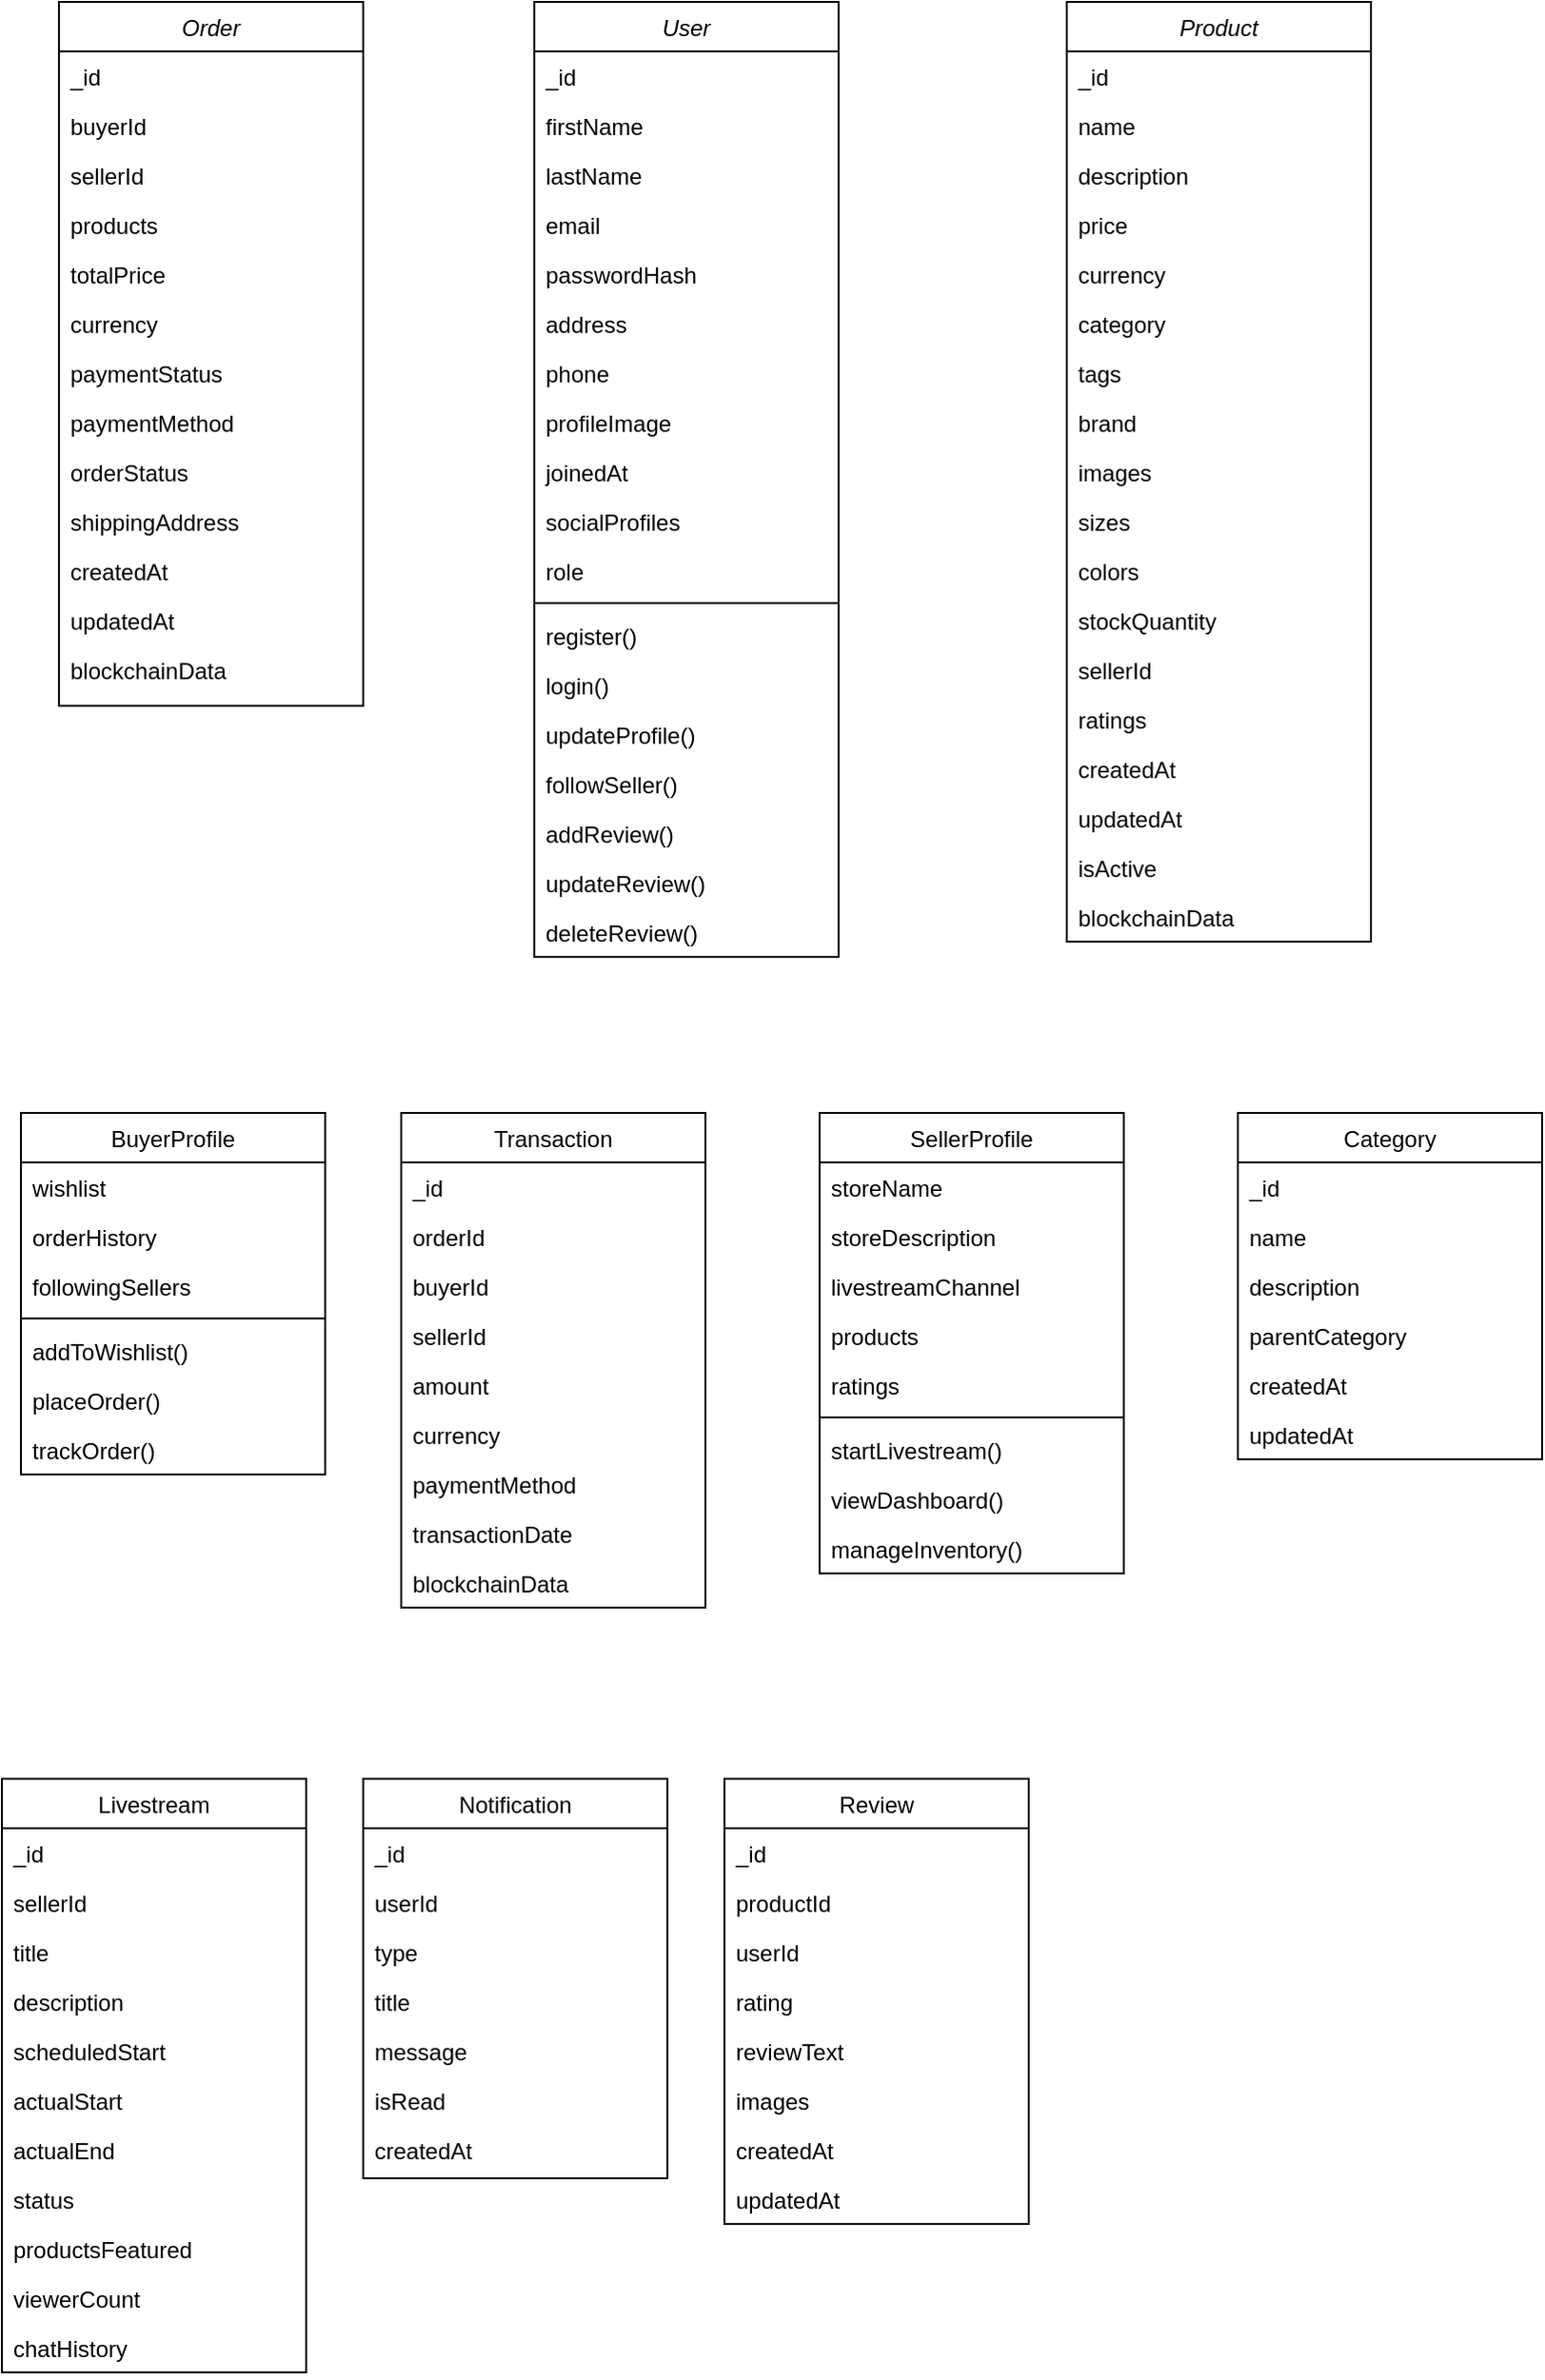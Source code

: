 <mxfile version="24.7.6">
  <diagram id="C5RBs43oDa-KdzZeNtuy" name="Page-1">
    <mxGraphModel dx="1050" dy="1735" grid="1" gridSize="10" guides="1" tooltips="1" connect="1" arrows="1" fold="1" page="1" pageScale="1" pageWidth="827" pageHeight="1169" math="0" shadow="0">
      <root>
        <mxCell id="WIyWlLk6GJQsqaUBKTNV-0" />
        <mxCell id="WIyWlLk6GJQsqaUBKTNV-1" parent="WIyWlLk6GJQsqaUBKTNV-0" />
        <mxCell id="zkfFHV4jXpPFQw0GAbJ--0" value="User" style="swimlane;fontStyle=2;align=center;verticalAlign=top;childLayout=stackLayout;horizontal=1;startSize=26;horizontalStack=0;resizeParent=1;resizeLast=0;collapsible=1;marginBottom=0;rounded=0;shadow=0;strokeWidth=1;" parent="WIyWlLk6GJQsqaUBKTNV-1" vertex="1">
          <mxGeometry x="280" y="-584" width="160" height="502" as="geometry">
            <mxRectangle x="230" y="140" width="160" height="26" as="alternateBounds" />
          </mxGeometry>
        </mxCell>
        <mxCell id="zkfFHV4jXpPFQw0GAbJ--1" value="_id" style="text;align=left;verticalAlign=top;spacingLeft=4;spacingRight=4;overflow=hidden;rotatable=0;points=[[0,0.5],[1,0.5]];portConstraint=eastwest;" parent="zkfFHV4jXpPFQw0GAbJ--0" vertex="1">
          <mxGeometry y="26" width="160" height="26" as="geometry" />
        </mxCell>
        <mxCell id="zkfFHV4jXpPFQw0GAbJ--2" value="firstName" style="text;align=left;verticalAlign=top;spacingLeft=4;spacingRight=4;overflow=hidden;rotatable=0;points=[[0,0.5],[1,0.5]];portConstraint=eastwest;rounded=0;shadow=0;html=0;" parent="zkfFHV4jXpPFQw0GAbJ--0" vertex="1">
          <mxGeometry y="52" width="160" height="26" as="geometry" />
        </mxCell>
        <mxCell id="zkfFHV4jXpPFQw0GAbJ--3" value="lastName" style="text;align=left;verticalAlign=top;spacingLeft=4;spacingRight=4;overflow=hidden;rotatable=0;points=[[0,0.5],[1,0.5]];portConstraint=eastwest;rounded=0;shadow=0;html=0;" parent="zkfFHV4jXpPFQw0GAbJ--0" vertex="1">
          <mxGeometry y="78" width="160" height="26" as="geometry" />
        </mxCell>
        <mxCell id="4cGlYBQZ7nqThQ9aaxr6-72" value="email" style="text;align=left;verticalAlign=top;spacingLeft=4;spacingRight=4;overflow=hidden;rotatable=0;points=[[0,0.5],[1,0.5]];portConstraint=eastwest;rounded=0;shadow=0;html=0;" vertex="1" parent="zkfFHV4jXpPFQw0GAbJ--0">
          <mxGeometry y="104" width="160" height="26" as="geometry" />
        </mxCell>
        <mxCell id="4cGlYBQZ7nqThQ9aaxr6-74" value="passwordHash" style="text;align=left;verticalAlign=top;spacingLeft=4;spacingRight=4;overflow=hidden;rotatable=0;points=[[0,0.5],[1,0.5]];portConstraint=eastwest;rounded=0;shadow=0;html=0;" vertex="1" parent="zkfFHV4jXpPFQw0GAbJ--0">
          <mxGeometry y="130" width="160" height="26" as="geometry" />
        </mxCell>
        <mxCell id="4cGlYBQZ7nqThQ9aaxr6-75" value="address" style="text;align=left;verticalAlign=top;spacingLeft=4;spacingRight=4;overflow=hidden;rotatable=0;points=[[0,0.5],[1,0.5]];portConstraint=eastwest;rounded=0;shadow=0;html=0;" vertex="1" parent="zkfFHV4jXpPFQw0GAbJ--0">
          <mxGeometry y="156" width="160" height="26" as="geometry" />
        </mxCell>
        <mxCell id="4cGlYBQZ7nqThQ9aaxr6-73" value="phone" style="text;align=left;verticalAlign=top;spacingLeft=4;spacingRight=4;overflow=hidden;rotatable=0;points=[[0,0.5],[1,0.5]];portConstraint=eastwest;rounded=0;shadow=0;html=0;" vertex="1" parent="zkfFHV4jXpPFQw0GAbJ--0">
          <mxGeometry y="182" width="160" height="26" as="geometry" />
        </mxCell>
        <mxCell id="zkfFHV4jXpPFQw0GAbJ--5" value="profileImage" style="text;align=left;verticalAlign=top;spacingLeft=4;spacingRight=4;overflow=hidden;rotatable=0;points=[[0,0.5],[1,0.5]];portConstraint=eastwest;" parent="zkfFHV4jXpPFQw0GAbJ--0" vertex="1">
          <mxGeometry y="208" width="160" height="26" as="geometry" />
        </mxCell>
        <mxCell id="4cGlYBQZ7nqThQ9aaxr6-79" value="joinedAt" style="text;align=left;verticalAlign=top;spacingLeft=4;spacingRight=4;overflow=hidden;rotatable=0;points=[[0,0.5],[1,0.5]];portConstraint=eastwest;rounded=0;shadow=0;html=0;" vertex="1" parent="zkfFHV4jXpPFQw0GAbJ--0">
          <mxGeometry y="234" width="160" height="26" as="geometry" />
        </mxCell>
        <mxCell id="4cGlYBQZ7nqThQ9aaxr6-77" value="socialProfiles" style="text;align=left;verticalAlign=top;spacingLeft=4;spacingRight=4;overflow=hidden;rotatable=0;points=[[0,0.5],[1,0.5]];portConstraint=eastwest;rounded=0;shadow=0;html=0;" vertex="1" parent="zkfFHV4jXpPFQw0GAbJ--0">
          <mxGeometry y="260" width="160" height="26" as="geometry" />
        </mxCell>
        <mxCell id="4cGlYBQZ7nqThQ9aaxr6-76" value="role" style="text;align=left;verticalAlign=top;spacingLeft=4;spacingRight=4;overflow=hidden;rotatable=0;points=[[0,0.5],[1,0.5]];portConstraint=eastwest;rounded=0;shadow=0;html=0;" vertex="1" parent="zkfFHV4jXpPFQw0GAbJ--0">
          <mxGeometry y="286" width="160" height="26" as="geometry" />
        </mxCell>
        <mxCell id="zkfFHV4jXpPFQw0GAbJ--4" value="" style="line;html=1;strokeWidth=1;align=left;verticalAlign=middle;spacingTop=-1;spacingLeft=3;spacingRight=3;rotatable=0;labelPosition=right;points=[];portConstraint=eastwest;" parent="zkfFHV4jXpPFQw0GAbJ--0" vertex="1">
          <mxGeometry y="312" width="160" height="8" as="geometry" />
        </mxCell>
        <mxCell id="4cGlYBQZ7nqThQ9aaxr6-78" value="register()&#xa;" style="text;align=left;verticalAlign=top;spacingLeft=4;spacingRight=4;overflow=hidden;rotatable=0;points=[[0,0.5],[1,0.5]];portConstraint=eastwest;rounded=0;shadow=0;html=0;" vertex="1" parent="zkfFHV4jXpPFQw0GAbJ--0">
          <mxGeometry y="320" width="160" height="26" as="geometry" />
        </mxCell>
        <mxCell id="4cGlYBQZ7nqThQ9aaxr6-80" value="login()&#xa;" style="text;align=left;verticalAlign=top;spacingLeft=4;spacingRight=4;overflow=hidden;rotatable=0;points=[[0,0.5],[1,0.5]];portConstraint=eastwest;rounded=0;shadow=0;html=0;" vertex="1" parent="zkfFHV4jXpPFQw0GAbJ--0">
          <mxGeometry y="346" width="160" height="26" as="geometry" />
        </mxCell>
        <mxCell id="4cGlYBQZ7nqThQ9aaxr6-81" value="updateProfile()&#xa;" style="text;align=left;verticalAlign=top;spacingLeft=4;spacingRight=4;overflow=hidden;rotatable=0;points=[[0,0.5],[1,0.5]];portConstraint=eastwest;rounded=0;shadow=0;html=0;" vertex="1" parent="zkfFHV4jXpPFQw0GAbJ--0">
          <mxGeometry y="372" width="160" height="26" as="geometry" />
        </mxCell>
        <mxCell id="4cGlYBQZ7nqThQ9aaxr6-82" value="followSeller()&#xa;" style="text;align=left;verticalAlign=top;spacingLeft=4;spacingRight=4;overflow=hidden;rotatable=0;points=[[0,0.5],[1,0.5]];portConstraint=eastwest;rounded=0;shadow=0;html=0;" vertex="1" parent="zkfFHV4jXpPFQw0GAbJ--0">
          <mxGeometry y="398" width="160" height="26" as="geometry" />
        </mxCell>
        <mxCell id="4cGlYBQZ7nqThQ9aaxr6-152" value="addReview()&#xa;" style="text;align=left;verticalAlign=top;spacingLeft=4;spacingRight=4;overflow=hidden;rotatable=0;points=[[0,0.5],[1,0.5]];portConstraint=eastwest;rounded=0;shadow=0;html=0;" vertex="1" parent="zkfFHV4jXpPFQw0GAbJ--0">
          <mxGeometry y="424" width="160" height="26" as="geometry" />
        </mxCell>
        <mxCell id="4cGlYBQZ7nqThQ9aaxr6-153" value="updateReview()&#xa;" style="text;align=left;verticalAlign=top;spacingLeft=4;spacingRight=4;overflow=hidden;rotatable=0;points=[[0,0.5],[1,0.5]];portConstraint=eastwest;rounded=0;shadow=0;html=0;" vertex="1" parent="zkfFHV4jXpPFQw0GAbJ--0">
          <mxGeometry y="450" width="160" height="26" as="geometry" />
        </mxCell>
        <mxCell id="4cGlYBQZ7nqThQ9aaxr6-154" value="deleteReview()&#xa;" style="text;align=left;verticalAlign=top;spacingLeft=4;spacingRight=4;overflow=hidden;rotatable=0;points=[[0,0.5],[1,0.5]];portConstraint=eastwest;rounded=0;shadow=0;html=0;" vertex="1" parent="zkfFHV4jXpPFQw0GAbJ--0">
          <mxGeometry y="476" width="160" height="26" as="geometry" />
        </mxCell>
        <mxCell id="zkfFHV4jXpPFQw0GAbJ--6" value="BuyerProfile" style="swimlane;fontStyle=0;align=center;verticalAlign=top;childLayout=stackLayout;horizontal=1;startSize=26;horizontalStack=0;resizeParent=1;resizeLast=0;collapsible=1;marginBottom=0;rounded=0;shadow=0;strokeWidth=1;" parent="WIyWlLk6GJQsqaUBKTNV-1" vertex="1">
          <mxGeometry x="10" width="160" height="190" as="geometry">
            <mxRectangle x="130" y="380" width="160" height="26" as="alternateBounds" />
          </mxGeometry>
        </mxCell>
        <mxCell id="zkfFHV4jXpPFQw0GAbJ--7" value="wishlist" style="text;align=left;verticalAlign=top;spacingLeft=4;spacingRight=4;overflow=hidden;rotatable=0;points=[[0,0.5],[1,0.5]];portConstraint=eastwest;" parent="zkfFHV4jXpPFQw0GAbJ--6" vertex="1">
          <mxGeometry y="26" width="160" height="26" as="geometry" />
        </mxCell>
        <mxCell id="4cGlYBQZ7nqThQ9aaxr6-84" value="orderHistory" style="text;align=left;verticalAlign=top;spacingLeft=4;spacingRight=4;overflow=hidden;rotatable=0;points=[[0,0.5],[1,0.5]];portConstraint=eastwest;rounded=0;shadow=0;html=0;" vertex="1" parent="zkfFHV4jXpPFQw0GAbJ--6">
          <mxGeometry y="52" width="160" height="26" as="geometry" />
        </mxCell>
        <mxCell id="zkfFHV4jXpPFQw0GAbJ--8" value="followingSellers" style="text;align=left;verticalAlign=top;spacingLeft=4;spacingRight=4;overflow=hidden;rotatable=0;points=[[0,0.5],[1,0.5]];portConstraint=eastwest;rounded=0;shadow=0;html=0;" parent="zkfFHV4jXpPFQw0GAbJ--6" vertex="1">
          <mxGeometry y="78" width="160" height="26" as="geometry" />
        </mxCell>
        <mxCell id="zkfFHV4jXpPFQw0GAbJ--9" value="" style="line;html=1;strokeWidth=1;align=left;verticalAlign=middle;spacingTop=-1;spacingLeft=3;spacingRight=3;rotatable=0;labelPosition=right;points=[];portConstraint=eastwest;" parent="zkfFHV4jXpPFQw0GAbJ--6" vertex="1">
          <mxGeometry y="104" width="160" height="8" as="geometry" />
        </mxCell>
        <mxCell id="zkfFHV4jXpPFQw0GAbJ--10" value="addToWishlist()" style="text;align=left;verticalAlign=top;spacingLeft=4;spacingRight=4;overflow=hidden;rotatable=0;points=[[0,0.5],[1,0.5]];portConstraint=eastwest;fontStyle=0" parent="zkfFHV4jXpPFQw0GAbJ--6" vertex="1">
          <mxGeometry y="112" width="160" height="26" as="geometry" />
        </mxCell>
        <mxCell id="zkfFHV4jXpPFQw0GAbJ--11" value="placeOrder()" style="text;align=left;verticalAlign=top;spacingLeft=4;spacingRight=4;overflow=hidden;rotatable=0;points=[[0,0.5],[1,0.5]];portConstraint=eastwest;" parent="zkfFHV4jXpPFQw0GAbJ--6" vertex="1">
          <mxGeometry y="138" width="160" height="26" as="geometry" />
        </mxCell>
        <mxCell id="4cGlYBQZ7nqThQ9aaxr6-85" value="trackOrder()" style="text;align=left;verticalAlign=top;spacingLeft=4;spacingRight=4;overflow=hidden;rotatable=0;points=[[0,0.5],[1,0.5]];portConstraint=eastwest;" vertex="1" parent="zkfFHV4jXpPFQw0GAbJ--6">
          <mxGeometry y="164" width="160" height="26" as="geometry" />
        </mxCell>
        <mxCell id="zkfFHV4jXpPFQw0GAbJ--17" value="Category" style="swimlane;fontStyle=0;align=center;verticalAlign=top;childLayout=stackLayout;horizontal=1;startSize=26;horizontalStack=0;resizeParent=1;resizeLast=0;collapsible=1;marginBottom=0;rounded=0;shadow=0;strokeWidth=1;" parent="WIyWlLk6GJQsqaUBKTNV-1" vertex="1">
          <mxGeometry x="650" width="160" height="182" as="geometry">
            <mxRectangle x="550" y="140" width="160" height="26" as="alternateBounds" />
          </mxGeometry>
        </mxCell>
        <mxCell id="zkfFHV4jXpPFQw0GAbJ--18" value="_id" style="text;align=left;verticalAlign=top;spacingLeft=4;spacingRight=4;overflow=hidden;rotatable=0;points=[[0,0.5],[1,0.5]];portConstraint=eastwest;" parent="zkfFHV4jXpPFQw0GAbJ--17" vertex="1">
          <mxGeometry y="26" width="160" height="26" as="geometry" />
        </mxCell>
        <mxCell id="zkfFHV4jXpPFQw0GAbJ--19" value="name" style="text;align=left;verticalAlign=top;spacingLeft=4;spacingRight=4;overflow=hidden;rotatable=0;points=[[0,0.5],[1,0.5]];portConstraint=eastwest;rounded=0;shadow=0;html=0;" parent="zkfFHV4jXpPFQw0GAbJ--17" vertex="1">
          <mxGeometry y="52" width="160" height="26" as="geometry" />
        </mxCell>
        <mxCell id="zkfFHV4jXpPFQw0GAbJ--20" value="description" style="text;align=left;verticalAlign=top;spacingLeft=4;spacingRight=4;overflow=hidden;rotatable=0;points=[[0,0.5],[1,0.5]];portConstraint=eastwest;rounded=0;shadow=0;html=0;" parent="zkfFHV4jXpPFQw0GAbJ--17" vertex="1">
          <mxGeometry y="78" width="160" height="26" as="geometry" />
        </mxCell>
        <mxCell id="zkfFHV4jXpPFQw0GAbJ--21" value="parentCategory" style="text;align=left;verticalAlign=top;spacingLeft=4;spacingRight=4;overflow=hidden;rotatable=0;points=[[0,0.5],[1,0.5]];portConstraint=eastwest;rounded=0;shadow=0;html=0;" parent="zkfFHV4jXpPFQw0GAbJ--17" vertex="1">
          <mxGeometry y="104" width="160" height="26" as="geometry" />
        </mxCell>
        <mxCell id="zkfFHV4jXpPFQw0GAbJ--22" value="createdAt" style="text;align=left;verticalAlign=top;spacingLeft=4;spacingRight=4;overflow=hidden;rotatable=0;points=[[0,0.5],[1,0.5]];portConstraint=eastwest;rounded=0;shadow=0;html=0;" parent="zkfFHV4jXpPFQw0GAbJ--17" vertex="1">
          <mxGeometry y="130" width="160" height="26" as="geometry" />
        </mxCell>
        <mxCell id="zkfFHV4jXpPFQw0GAbJ--24" value="updatedAt" style="text;align=left;verticalAlign=top;spacingLeft=4;spacingRight=4;overflow=hidden;rotatable=0;points=[[0,0.5],[1,0.5]];portConstraint=eastwest;" parent="zkfFHV4jXpPFQw0GAbJ--17" vertex="1">
          <mxGeometry y="156" width="160" height="26" as="geometry" />
        </mxCell>
        <mxCell id="4cGlYBQZ7nqThQ9aaxr6-18" value="Livestream" style="swimlane;fontStyle=0;align=center;verticalAlign=top;childLayout=stackLayout;horizontal=1;startSize=26;horizontalStack=0;resizeParent=1;resizeLast=0;collapsible=1;marginBottom=0;rounded=0;shadow=0;strokeWidth=1;" vertex="1" parent="WIyWlLk6GJQsqaUBKTNV-1">
          <mxGeometry y="350" width="160" height="312" as="geometry">
            <mxRectangle x="550" y="140" width="160" height="26" as="alternateBounds" />
          </mxGeometry>
        </mxCell>
        <mxCell id="4cGlYBQZ7nqThQ9aaxr6-19" value="_id" style="text;align=left;verticalAlign=top;spacingLeft=4;spacingRight=4;overflow=hidden;rotatable=0;points=[[0,0.5],[1,0.5]];portConstraint=eastwest;" vertex="1" parent="4cGlYBQZ7nqThQ9aaxr6-18">
          <mxGeometry y="26" width="160" height="26" as="geometry" />
        </mxCell>
        <mxCell id="4cGlYBQZ7nqThQ9aaxr6-20" value="sellerId" style="text;align=left;verticalAlign=top;spacingLeft=4;spacingRight=4;overflow=hidden;rotatable=0;points=[[0,0.5],[1,0.5]];portConstraint=eastwest;rounded=0;shadow=0;html=0;" vertex="1" parent="4cGlYBQZ7nqThQ9aaxr6-18">
          <mxGeometry y="52" width="160" height="26" as="geometry" />
        </mxCell>
        <mxCell id="4cGlYBQZ7nqThQ9aaxr6-21" value="title" style="text;align=left;verticalAlign=top;spacingLeft=4;spacingRight=4;overflow=hidden;rotatable=0;points=[[0,0.5],[1,0.5]];portConstraint=eastwest;rounded=0;shadow=0;html=0;" vertex="1" parent="4cGlYBQZ7nqThQ9aaxr6-18">
          <mxGeometry y="78" width="160" height="26" as="geometry" />
        </mxCell>
        <mxCell id="4cGlYBQZ7nqThQ9aaxr6-22" value="description" style="text;align=left;verticalAlign=top;spacingLeft=4;spacingRight=4;overflow=hidden;rotatable=0;points=[[0,0.5],[1,0.5]];portConstraint=eastwest;rounded=0;shadow=0;html=0;" vertex="1" parent="4cGlYBQZ7nqThQ9aaxr6-18">
          <mxGeometry y="104" width="160" height="26" as="geometry" />
        </mxCell>
        <mxCell id="4cGlYBQZ7nqThQ9aaxr6-23" value="scheduledStart" style="text;align=left;verticalAlign=top;spacingLeft=4;spacingRight=4;overflow=hidden;rotatable=0;points=[[0,0.5],[1,0.5]];portConstraint=eastwest;rounded=0;shadow=0;html=0;" vertex="1" parent="4cGlYBQZ7nqThQ9aaxr6-18">
          <mxGeometry y="130" width="160" height="26" as="geometry" />
        </mxCell>
        <mxCell id="4cGlYBQZ7nqThQ9aaxr6-25" value="actualStart" style="text;align=left;verticalAlign=top;spacingLeft=4;spacingRight=4;overflow=hidden;rotatable=0;points=[[0,0.5],[1,0.5]];portConstraint=eastwest;" vertex="1" parent="4cGlYBQZ7nqThQ9aaxr6-18">
          <mxGeometry y="156" width="160" height="26" as="geometry" />
        </mxCell>
        <mxCell id="4cGlYBQZ7nqThQ9aaxr6-26" value="actualEnd" style="text;align=left;verticalAlign=top;spacingLeft=4;spacingRight=4;overflow=hidden;rotatable=0;points=[[0,0.5],[1,0.5]];portConstraint=eastwest;" vertex="1" parent="4cGlYBQZ7nqThQ9aaxr6-18">
          <mxGeometry y="182" width="160" height="26" as="geometry" />
        </mxCell>
        <mxCell id="4cGlYBQZ7nqThQ9aaxr6-123" value="status" style="text;align=left;verticalAlign=top;spacingLeft=4;spacingRight=4;overflow=hidden;rotatable=0;points=[[0,0.5],[1,0.5]];portConstraint=eastwest;" vertex="1" parent="4cGlYBQZ7nqThQ9aaxr6-18">
          <mxGeometry y="208" width="160" height="26" as="geometry" />
        </mxCell>
        <mxCell id="4cGlYBQZ7nqThQ9aaxr6-124" value="productsFeatured" style="text;align=left;verticalAlign=top;spacingLeft=4;spacingRight=4;overflow=hidden;rotatable=0;points=[[0,0.5],[1,0.5]];portConstraint=eastwest;" vertex="1" parent="4cGlYBQZ7nqThQ9aaxr6-18">
          <mxGeometry y="234" width="160" height="26" as="geometry" />
        </mxCell>
        <mxCell id="4cGlYBQZ7nqThQ9aaxr6-125" value="viewerCount" style="text;align=left;verticalAlign=top;spacingLeft=4;spacingRight=4;overflow=hidden;rotatable=0;points=[[0,0.5],[1,0.5]];portConstraint=eastwest;" vertex="1" parent="4cGlYBQZ7nqThQ9aaxr6-18">
          <mxGeometry y="260" width="160" height="26" as="geometry" />
        </mxCell>
        <mxCell id="4cGlYBQZ7nqThQ9aaxr6-126" value="chatHistory" style="text;align=left;verticalAlign=top;spacingLeft=4;spacingRight=4;overflow=hidden;rotatable=0;points=[[0,0.5],[1,0.5]];portConstraint=eastwest;" vertex="1" parent="4cGlYBQZ7nqThQ9aaxr6-18">
          <mxGeometry y="286" width="160" height="26" as="geometry" />
        </mxCell>
        <mxCell id="4cGlYBQZ7nqThQ9aaxr6-27" value="Transaction" style="swimlane;fontStyle=0;align=center;verticalAlign=top;childLayout=stackLayout;horizontal=1;startSize=26;horizontalStack=0;resizeParent=1;resizeLast=0;collapsible=1;marginBottom=0;rounded=0;shadow=0;strokeWidth=1;" vertex="1" parent="WIyWlLk6GJQsqaUBKTNV-1">
          <mxGeometry x="210" width="160" height="260" as="geometry">
            <mxRectangle x="550" y="140" width="160" height="26" as="alternateBounds" />
          </mxGeometry>
        </mxCell>
        <mxCell id="4cGlYBQZ7nqThQ9aaxr6-28" value="_id" style="text;align=left;verticalAlign=top;spacingLeft=4;spacingRight=4;overflow=hidden;rotatable=0;points=[[0,0.5],[1,0.5]];portConstraint=eastwest;" vertex="1" parent="4cGlYBQZ7nqThQ9aaxr6-27">
          <mxGeometry y="26" width="160" height="26" as="geometry" />
        </mxCell>
        <mxCell id="4cGlYBQZ7nqThQ9aaxr6-29" value="orderId" style="text;align=left;verticalAlign=top;spacingLeft=4;spacingRight=4;overflow=hidden;rotatable=0;points=[[0,0.5],[1,0.5]];portConstraint=eastwest;rounded=0;shadow=0;html=0;" vertex="1" parent="4cGlYBQZ7nqThQ9aaxr6-27">
          <mxGeometry y="52" width="160" height="26" as="geometry" />
        </mxCell>
        <mxCell id="4cGlYBQZ7nqThQ9aaxr6-30" value="buyerId" style="text;align=left;verticalAlign=top;spacingLeft=4;spacingRight=4;overflow=hidden;rotatable=0;points=[[0,0.5],[1,0.5]];portConstraint=eastwest;rounded=0;shadow=0;html=0;" vertex="1" parent="4cGlYBQZ7nqThQ9aaxr6-27">
          <mxGeometry y="78" width="160" height="26" as="geometry" />
        </mxCell>
        <mxCell id="4cGlYBQZ7nqThQ9aaxr6-31" value="sellerId" style="text;align=left;verticalAlign=top;spacingLeft=4;spacingRight=4;overflow=hidden;rotatable=0;points=[[0,0.5],[1,0.5]];portConstraint=eastwest;rounded=0;shadow=0;html=0;" vertex="1" parent="4cGlYBQZ7nqThQ9aaxr6-27">
          <mxGeometry y="104" width="160" height="26" as="geometry" />
        </mxCell>
        <mxCell id="4cGlYBQZ7nqThQ9aaxr6-32" value="amount" style="text;align=left;verticalAlign=top;spacingLeft=4;spacingRight=4;overflow=hidden;rotatable=0;points=[[0,0.5],[1,0.5]];portConstraint=eastwest;rounded=0;shadow=0;html=0;" vertex="1" parent="4cGlYBQZ7nqThQ9aaxr6-27">
          <mxGeometry y="130" width="160" height="26" as="geometry" />
        </mxCell>
        <mxCell id="4cGlYBQZ7nqThQ9aaxr6-34" value="currency" style="text;align=left;verticalAlign=top;spacingLeft=4;spacingRight=4;overflow=hidden;rotatable=0;points=[[0,0.5],[1,0.5]];portConstraint=eastwest;" vertex="1" parent="4cGlYBQZ7nqThQ9aaxr6-27">
          <mxGeometry y="156" width="160" height="26" as="geometry" />
        </mxCell>
        <mxCell id="4cGlYBQZ7nqThQ9aaxr6-35" value="paymentMethod" style="text;align=left;verticalAlign=top;spacingLeft=4;spacingRight=4;overflow=hidden;rotatable=0;points=[[0,0.5],[1,0.5]];portConstraint=eastwest;" vertex="1" parent="4cGlYBQZ7nqThQ9aaxr6-27">
          <mxGeometry y="182" width="160" height="26" as="geometry" />
        </mxCell>
        <mxCell id="4cGlYBQZ7nqThQ9aaxr6-127" value="transactionDate" style="text;align=left;verticalAlign=top;spacingLeft=4;spacingRight=4;overflow=hidden;rotatable=0;points=[[0,0.5],[1,0.5]];portConstraint=eastwest;" vertex="1" parent="4cGlYBQZ7nqThQ9aaxr6-27">
          <mxGeometry y="208" width="160" height="26" as="geometry" />
        </mxCell>
        <mxCell id="4cGlYBQZ7nqThQ9aaxr6-128" value="blockchainData" style="text;align=left;verticalAlign=top;spacingLeft=4;spacingRight=4;overflow=hidden;rotatable=0;points=[[0,0.5],[1,0.5]];portConstraint=eastwest;" vertex="1" parent="4cGlYBQZ7nqThQ9aaxr6-27">
          <mxGeometry y="234" width="160" height="26" as="geometry" />
        </mxCell>
        <mxCell id="4cGlYBQZ7nqThQ9aaxr6-36" value="Notification" style="swimlane;fontStyle=0;align=center;verticalAlign=top;childLayout=stackLayout;horizontal=1;startSize=26;horizontalStack=0;resizeParent=1;resizeLast=0;collapsible=1;marginBottom=0;rounded=0;shadow=0;strokeWidth=1;" vertex="1" parent="WIyWlLk6GJQsqaUBKTNV-1">
          <mxGeometry x="190" y="350" width="160" height="210" as="geometry">
            <mxRectangle x="550" y="140" width="160" height="26" as="alternateBounds" />
          </mxGeometry>
        </mxCell>
        <mxCell id="4cGlYBQZ7nqThQ9aaxr6-37" value="_id" style="text;align=left;verticalAlign=top;spacingLeft=4;spacingRight=4;overflow=hidden;rotatable=0;points=[[0,0.5],[1,0.5]];portConstraint=eastwest;" vertex="1" parent="4cGlYBQZ7nqThQ9aaxr6-36">
          <mxGeometry y="26" width="160" height="26" as="geometry" />
        </mxCell>
        <mxCell id="4cGlYBQZ7nqThQ9aaxr6-38" value="userId" style="text;align=left;verticalAlign=top;spacingLeft=4;spacingRight=4;overflow=hidden;rotatable=0;points=[[0,0.5],[1,0.5]];portConstraint=eastwest;rounded=0;shadow=0;html=0;" vertex="1" parent="4cGlYBQZ7nqThQ9aaxr6-36">
          <mxGeometry y="52" width="160" height="26" as="geometry" />
        </mxCell>
        <mxCell id="4cGlYBQZ7nqThQ9aaxr6-39" value="type" style="text;align=left;verticalAlign=top;spacingLeft=4;spacingRight=4;overflow=hidden;rotatable=0;points=[[0,0.5],[1,0.5]];portConstraint=eastwest;rounded=0;shadow=0;html=0;" vertex="1" parent="4cGlYBQZ7nqThQ9aaxr6-36">
          <mxGeometry y="78" width="160" height="26" as="geometry" />
        </mxCell>
        <mxCell id="4cGlYBQZ7nqThQ9aaxr6-40" value="title" style="text;align=left;verticalAlign=top;spacingLeft=4;spacingRight=4;overflow=hidden;rotatable=0;points=[[0,0.5],[1,0.5]];portConstraint=eastwest;rounded=0;shadow=0;html=0;" vertex="1" parent="4cGlYBQZ7nqThQ9aaxr6-36">
          <mxGeometry y="104" width="160" height="26" as="geometry" />
        </mxCell>
        <mxCell id="4cGlYBQZ7nqThQ9aaxr6-41" value="message" style="text;align=left;verticalAlign=top;spacingLeft=4;spacingRight=4;overflow=hidden;rotatable=0;points=[[0,0.5],[1,0.5]];portConstraint=eastwest;rounded=0;shadow=0;html=0;" vertex="1" parent="4cGlYBQZ7nqThQ9aaxr6-36">
          <mxGeometry y="130" width="160" height="26" as="geometry" />
        </mxCell>
        <mxCell id="4cGlYBQZ7nqThQ9aaxr6-43" value="isRead" style="text;align=left;verticalAlign=top;spacingLeft=4;spacingRight=4;overflow=hidden;rotatable=0;points=[[0,0.5],[1,0.5]];portConstraint=eastwest;" vertex="1" parent="4cGlYBQZ7nqThQ9aaxr6-36">
          <mxGeometry y="156" width="160" height="26" as="geometry" />
        </mxCell>
        <mxCell id="4cGlYBQZ7nqThQ9aaxr6-44" value="createdAt" style="text;align=left;verticalAlign=top;spacingLeft=4;spacingRight=4;overflow=hidden;rotatable=0;points=[[0,0.5],[1,0.5]];portConstraint=eastwest;" vertex="1" parent="4cGlYBQZ7nqThQ9aaxr6-36">
          <mxGeometry y="182" width="160" height="26" as="geometry" />
        </mxCell>
        <mxCell id="4cGlYBQZ7nqThQ9aaxr6-63" value="Review" style="swimlane;fontStyle=0;align=center;verticalAlign=top;childLayout=stackLayout;horizontal=1;startSize=26;horizontalStack=0;resizeParent=1;resizeLast=0;collapsible=1;marginBottom=0;rounded=0;shadow=0;strokeWidth=1;" vertex="1" parent="WIyWlLk6GJQsqaUBKTNV-1">
          <mxGeometry x="380" y="350" width="160" height="234" as="geometry">
            <mxRectangle x="550" y="140" width="160" height="26" as="alternateBounds" />
          </mxGeometry>
        </mxCell>
        <mxCell id="4cGlYBQZ7nqThQ9aaxr6-64" value="_id" style="text;align=left;verticalAlign=top;spacingLeft=4;spacingRight=4;overflow=hidden;rotatable=0;points=[[0,0.5],[1,0.5]];portConstraint=eastwest;" vertex="1" parent="4cGlYBQZ7nqThQ9aaxr6-63">
          <mxGeometry y="26" width="160" height="26" as="geometry" />
        </mxCell>
        <mxCell id="4cGlYBQZ7nqThQ9aaxr6-65" value="productId" style="text;align=left;verticalAlign=top;spacingLeft=4;spacingRight=4;overflow=hidden;rotatable=0;points=[[0,0.5],[1,0.5]];portConstraint=eastwest;rounded=0;shadow=0;html=0;" vertex="1" parent="4cGlYBQZ7nqThQ9aaxr6-63">
          <mxGeometry y="52" width="160" height="26" as="geometry" />
        </mxCell>
        <mxCell id="4cGlYBQZ7nqThQ9aaxr6-66" value="userId" style="text;align=left;verticalAlign=top;spacingLeft=4;spacingRight=4;overflow=hidden;rotatable=0;points=[[0,0.5],[1,0.5]];portConstraint=eastwest;rounded=0;shadow=0;html=0;" vertex="1" parent="4cGlYBQZ7nqThQ9aaxr6-63">
          <mxGeometry y="78" width="160" height="26" as="geometry" />
        </mxCell>
        <mxCell id="4cGlYBQZ7nqThQ9aaxr6-67" value="rating" style="text;align=left;verticalAlign=top;spacingLeft=4;spacingRight=4;overflow=hidden;rotatable=0;points=[[0,0.5],[1,0.5]];portConstraint=eastwest;rounded=0;shadow=0;html=0;" vertex="1" parent="4cGlYBQZ7nqThQ9aaxr6-63">
          <mxGeometry y="104" width="160" height="26" as="geometry" />
        </mxCell>
        <mxCell id="4cGlYBQZ7nqThQ9aaxr6-68" value="reviewText" style="text;align=left;verticalAlign=top;spacingLeft=4;spacingRight=4;overflow=hidden;rotatable=0;points=[[0,0.5],[1,0.5]];portConstraint=eastwest;rounded=0;shadow=0;html=0;" vertex="1" parent="4cGlYBQZ7nqThQ9aaxr6-63">
          <mxGeometry y="130" width="160" height="26" as="geometry" />
        </mxCell>
        <mxCell id="4cGlYBQZ7nqThQ9aaxr6-71" value="images" style="text;align=left;verticalAlign=top;spacingLeft=4;spacingRight=4;overflow=hidden;rotatable=0;points=[[0,0.5],[1,0.5]];portConstraint=eastwest;" vertex="1" parent="4cGlYBQZ7nqThQ9aaxr6-63">
          <mxGeometry y="156" width="160" height="26" as="geometry" />
        </mxCell>
        <mxCell id="4cGlYBQZ7nqThQ9aaxr6-70" value="createdAt" style="text;align=left;verticalAlign=top;spacingLeft=4;spacingRight=4;overflow=hidden;rotatable=0;points=[[0,0.5],[1,0.5]];portConstraint=eastwest;" vertex="1" parent="4cGlYBQZ7nqThQ9aaxr6-63">
          <mxGeometry y="182" width="160" height="26" as="geometry" />
        </mxCell>
        <mxCell id="4cGlYBQZ7nqThQ9aaxr6-131" value="updatedAt" style="text;align=left;verticalAlign=top;spacingLeft=4;spacingRight=4;overflow=hidden;rotatable=0;points=[[0,0.5],[1,0.5]];portConstraint=eastwest;" vertex="1" parent="4cGlYBQZ7nqThQ9aaxr6-63">
          <mxGeometry y="208" width="160" height="26" as="geometry" />
        </mxCell>
        <mxCell id="4cGlYBQZ7nqThQ9aaxr6-86" value="SellerProfile" style="swimlane;fontStyle=0;align=center;verticalAlign=top;childLayout=stackLayout;horizontal=1;startSize=26;horizontalStack=0;resizeParent=1;resizeLast=0;collapsible=1;marginBottom=0;rounded=0;shadow=0;strokeWidth=1;" vertex="1" parent="WIyWlLk6GJQsqaUBKTNV-1">
          <mxGeometry x="430" width="160" height="242" as="geometry">
            <mxRectangle x="130" y="380" width="160" height="26" as="alternateBounds" />
          </mxGeometry>
        </mxCell>
        <mxCell id="4cGlYBQZ7nqThQ9aaxr6-87" value="storeName" style="text;align=left;verticalAlign=top;spacingLeft=4;spacingRight=4;overflow=hidden;rotatable=0;points=[[0,0.5],[1,0.5]];portConstraint=eastwest;" vertex="1" parent="4cGlYBQZ7nqThQ9aaxr6-86">
          <mxGeometry y="26" width="160" height="26" as="geometry" />
        </mxCell>
        <mxCell id="4cGlYBQZ7nqThQ9aaxr6-88" value="storeDescription" style="text;align=left;verticalAlign=top;spacingLeft=4;spacingRight=4;overflow=hidden;rotatable=0;points=[[0,0.5],[1,0.5]];portConstraint=eastwest;rounded=0;shadow=0;html=0;" vertex="1" parent="4cGlYBQZ7nqThQ9aaxr6-86">
          <mxGeometry y="52" width="160" height="26" as="geometry" />
        </mxCell>
        <mxCell id="4cGlYBQZ7nqThQ9aaxr6-89" value="livestreamChannel" style="text;align=left;verticalAlign=top;spacingLeft=4;spacingRight=4;overflow=hidden;rotatable=0;points=[[0,0.5],[1,0.5]];portConstraint=eastwest;rounded=0;shadow=0;html=0;" vertex="1" parent="4cGlYBQZ7nqThQ9aaxr6-86">
          <mxGeometry y="78" width="160" height="26" as="geometry" />
        </mxCell>
        <mxCell id="4cGlYBQZ7nqThQ9aaxr6-94" value="products" style="text;align=left;verticalAlign=top;spacingLeft=4;spacingRight=4;overflow=hidden;rotatable=0;points=[[0,0.5],[1,0.5]];portConstraint=eastwest;rounded=0;shadow=0;html=0;" vertex="1" parent="4cGlYBQZ7nqThQ9aaxr6-86">
          <mxGeometry y="104" width="160" height="26" as="geometry" />
        </mxCell>
        <mxCell id="4cGlYBQZ7nqThQ9aaxr6-95" value="ratings" style="text;align=left;verticalAlign=top;spacingLeft=4;spacingRight=4;overflow=hidden;rotatable=0;points=[[0,0.5],[1,0.5]];portConstraint=eastwest;rounded=0;shadow=0;html=0;" vertex="1" parent="4cGlYBQZ7nqThQ9aaxr6-86">
          <mxGeometry y="130" width="160" height="26" as="geometry" />
        </mxCell>
        <mxCell id="4cGlYBQZ7nqThQ9aaxr6-90" value="" style="line;html=1;strokeWidth=1;align=left;verticalAlign=middle;spacingTop=-1;spacingLeft=3;spacingRight=3;rotatable=0;labelPosition=right;points=[];portConstraint=eastwest;" vertex="1" parent="4cGlYBQZ7nqThQ9aaxr6-86">
          <mxGeometry y="156" width="160" height="8" as="geometry" />
        </mxCell>
        <mxCell id="4cGlYBQZ7nqThQ9aaxr6-91" value="startLivestream()" style="text;align=left;verticalAlign=top;spacingLeft=4;spacingRight=4;overflow=hidden;rotatable=0;points=[[0,0.5],[1,0.5]];portConstraint=eastwest;fontStyle=0" vertex="1" parent="4cGlYBQZ7nqThQ9aaxr6-86">
          <mxGeometry y="164" width="160" height="26" as="geometry" />
        </mxCell>
        <mxCell id="4cGlYBQZ7nqThQ9aaxr6-92" value="viewDashboard()" style="text;align=left;verticalAlign=top;spacingLeft=4;spacingRight=4;overflow=hidden;rotatable=0;points=[[0,0.5],[1,0.5]];portConstraint=eastwest;" vertex="1" parent="4cGlYBQZ7nqThQ9aaxr6-86">
          <mxGeometry y="190" width="160" height="26" as="geometry" />
        </mxCell>
        <mxCell id="4cGlYBQZ7nqThQ9aaxr6-93" value="manageInventory()" style="text;align=left;verticalAlign=top;spacingLeft=4;spacingRight=4;overflow=hidden;rotatable=0;points=[[0,0.5],[1,0.5]];portConstraint=eastwest;" vertex="1" parent="4cGlYBQZ7nqThQ9aaxr6-86">
          <mxGeometry y="216" width="160" height="26" as="geometry" />
        </mxCell>
        <mxCell id="4cGlYBQZ7nqThQ9aaxr6-105" value="Order" style="swimlane;fontStyle=2;align=center;verticalAlign=top;childLayout=stackLayout;horizontal=1;startSize=26;horizontalStack=0;resizeParent=1;resizeLast=0;collapsible=1;marginBottom=0;rounded=0;shadow=0;strokeWidth=1;" vertex="1" parent="WIyWlLk6GJQsqaUBKTNV-1">
          <mxGeometry x="30" y="-584" width="160" height="370" as="geometry">
            <mxRectangle x="230" y="140" width="160" height="26" as="alternateBounds" />
          </mxGeometry>
        </mxCell>
        <mxCell id="4cGlYBQZ7nqThQ9aaxr6-106" value="_id" style="text;align=left;verticalAlign=top;spacingLeft=4;spacingRight=4;overflow=hidden;rotatable=0;points=[[0,0.5],[1,0.5]];portConstraint=eastwest;" vertex="1" parent="4cGlYBQZ7nqThQ9aaxr6-105">
          <mxGeometry y="26" width="160" height="26" as="geometry" />
        </mxCell>
        <mxCell id="4cGlYBQZ7nqThQ9aaxr6-107" value="buyerId" style="text;align=left;verticalAlign=top;spacingLeft=4;spacingRight=4;overflow=hidden;rotatable=0;points=[[0,0.5],[1,0.5]];portConstraint=eastwest;rounded=0;shadow=0;html=0;" vertex="1" parent="4cGlYBQZ7nqThQ9aaxr6-105">
          <mxGeometry y="52" width="160" height="26" as="geometry" />
        </mxCell>
        <mxCell id="4cGlYBQZ7nqThQ9aaxr6-108" value="sellerId" style="text;align=left;verticalAlign=top;spacingLeft=4;spacingRight=4;overflow=hidden;rotatable=0;points=[[0,0.5],[1,0.5]];portConstraint=eastwest;rounded=0;shadow=0;html=0;" vertex="1" parent="4cGlYBQZ7nqThQ9aaxr6-105">
          <mxGeometry y="78" width="160" height="26" as="geometry" />
        </mxCell>
        <mxCell id="4cGlYBQZ7nqThQ9aaxr6-109" value="products" style="text;align=left;verticalAlign=top;spacingLeft=4;spacingRight=4;overflow=hidden;rotatable=0;points=[[0,0.5],[1,0.5]];portConstraint=eastwest;rounded=0;shadow=0;html=0;" vertex="1" parent="4cGlYBQZ7nqThQ9aaxr6-105">
          <mxGeometry y="104" width="160" height="26" as="geometry" />
        </mxCell>
        <mxCell id="4cGlYBQZ7nqThQ9aaxr6-110" value="totalPrice" style="text;align=left;verticalAlign=top;spacingLeft=4;spacingRight=4;overflow=hidden;rotatable=0;points=[[0,0.5],[1,0.5]];portConstraint=eastwest;rounded=0;shadow=0;html=0;" vertex="1" parent="4cGlYBQZ7nqThQ9aaxr6-105">
          <mxGeometry y="130" width="160" height="26" as="geometry" />
        </mxCell>
        <mxCell id="4cGlYBQZ7nqThQ9aaxr6-111" value="currency" style="text;align=left;verticalAlign=top;spacingLeft=4;spacingRight=4;overflow=hidden;rotatable=0;points=[[0,0.5],[1,0.5]];portConstraint=eastwest;rounded=0;shadow=0;html=0;" vertex="1" parent="4cGlYBQZ7nqThQ9aaxr6-105">
          <mxGeometry y="156" width="160" height="26" as="geometry" />
        </mxCell>
        <mxCell id="4cGlYBQZ7nqThQ9aaxr6-112" value="paymentStatus" style="text;align=left;verticalAlign=top;spacingLeft=4;spacingRight=4;overflow=hidden;rotatable=0;points=[[0,0.5],[1,0.5]];portConstraint=eastwest;rounded=0;shadow=0;html=0;" vertex="1" parent="4cGlYBQZ7nqThQ9aaxr6-105">
          <mxGeometry y="182" width="160" height="26" as="geometry" />
        </mxCell>
        <mxCell id="4cGlYBQZ7nqThQ9aaxr6-113" value="paymentMethod" style="text;align=left;verticalAlign=top;spacingLeft=4;spacingRight=4;overflow=hidden;rotatable=0;points=[[0,0.5],[1,0.5]];portConstraint=eastwest;" vertex="1" parent="4cGlYBQZ7nqThQ9aaxr6-105">
          <mxGeometry y="208" width="160" height="26" as="geometry" />
        </mxCell>
        <mxCell id="4cGlYBQZ7nqThQ9aaxr6-114" value="orderStatus" style="text;align=left;verticalAlign=top;spacingLeft=4;spacingRight=4;overflow=hidden;rotatable=0;points=[[0,0.5],[1,0.5]];portConstraint=eastwest;rounded=0;shadow=0;html=0;" vertex="1" parent="4cGlYBQZ7nqThQ9aaxr6-105">
          <mxGeometry y="234" width="160" height="26" as="geometry" />
        </mxCell>
        <mxCell id="4cGlYBQZ7nqThQ9aaxr6-115" value="shippingAddress" style="text;align=left;verticalAlign=top;spacingLeft=4;spacingRight=4;overflow=hidden;rotatable=0;points=[[0,0.5],[1,0.5]];portConstraint=eastwest;rounded=0;shadow=0;html=0;" vertex="1" parent="4cGlYBQZ7nqThQ9aaxr6-105">
          <mxGeometry y="260" width="160" height="26" as="geometry" />
        </mxCell>
        <mxCell id="4cGlYBQZ7nqThQ9aaxr6-116" value="createdAt" style="text;align=left;verticalAlign=top;spacingLeft=4;spacingRight=4;overflow=hidden;rotatable=0;points=[[0,0.5],[1,0.5]];portConstraint=eastwest;rounded=0;shadow=0;html=0;" vertex="1" parent="4cGlYBQZ7nqThQ9aaxr6-105">
          <mxGeometry y="286" width="160" height="26" as="geometry" />
        </mxCell>
        <mxCell id="4cGlYBQZ7nqThQ9aaxr6-118" value="updatedAt&#xa;" style="text;align=left;verticalAlign=top;spacingLeft=4;spacingRight=4;overflow=hidden;rotatable=0;points=[[0,0.5],[1,0.5]];portConstraint=eastwest;rounded=0;shadow=0;html=0;" vertex="1" parent="4cGlYBQZ7nqThQ9aaxr6-105">
          <mxGeometry y="312" width="160" height="26" as="geometry" />
        </mxCell>
        <mxCell id="4cGlYBQZ7nqThQ9aaxr6-121" value="blockchainData&#xa;" style="text;align=left;verticalAlign=top;spacingLeft=4;spacingRight=4;overflow=hidden;rotatable=0;points=[[0,0.5],[1,0.5]];portConstraint=eastwest;rounded=0;shadow=0;html=0;" vertex="1" parent="4cGlYBQZ7nqThQ9aaxr6-105">
          <mxGeometry y="338" width="160" height="26" as="geometry" />
        </mxCell>
        <mxCell id="4cGlYBQZ7nqThQ9aaxr6-132" value="Product" style="swimlane;fontStyle=2;align=center;verticalAlign=top;childLayout=stackLayout;horizontal=1;startSize=26;horizontalStack=0;resizeParent=1;resizeLast=0;collapsible=1;marginBottom=0;rounded=0;shadow=0;strokeWidth=1;" vertex="1" parent="WIyWlLk6GJQsqaUBKTNV-1">
          <mxGeometry x="560" y="-584" width="160" height="494" as="geometry">
            <mxRectangle x="230" y="140" width="160" height="26" as="alternateBounds" />
          </mxGeometry>
        </mxCell>
        <mxCell id="4cGlYBQZ7nqThQ9aaxr6-133" value="_id" style="text;align=left;verticalAlign=top;spacingLeft=4;spacingRight=4;overflow=hidden;rotatable=0;points=[[0,0.5],[1,0.5]];portConstraint=eastwest;" vertex="1" parent="4cGlYBQZ7nqThQ9aaxr6-132">
          <mxGeometry y="26" width="160" height="26" as="geometry" />
        </mxCell>
        <mxCell id="4cGlYBQZ7nqThQ9aaxr6-134" value="name" style="text;align=left;verticalAlign=top;spacingLeft=4;spacingRight=4;overflow=hidden;rotatable=0;points=[[0,0.5],[1,0.5]];portConstraint=eastwest;rounded=0;shadow=0;html=0;" vertex="1" parent="4cGlYBQZ7nqThQ9aaxr6-132">
          <mxGeometry y="52" width="160" height="26" as="geometry" />
        </mxCell>
        <mxCell id="4cGlYBQZ7nqThQ9aaxr6-135" value="description" style="text;align=left;verticalAlign=top;spacingLeft=4;spacingRight=4;overflow=hidden;rotatable=0;points=[[0,0.5],[1,0.5]];portConstraint=eastwest;rounded=0;shadow=0;html=0;" vertex="1" parent="4cGlYBQZ7nqThQ9aaxr6-132">
          <mxGeometry y="78" width="160" height="26" as="geometry" />
        </mxCell>
        <mxCell id="4cGlYBQZ7nqThQ9aaxr6-136" value="price" style="text;align=left;verticalAlign=top;spacingLeft=4;spacingRight=4;overflow=hidden;rotatable=0;points=[[0,0.5],[1,0.5]];portConstraint=eastwest;rounded=0;shadow=0;html=0;" vertex="1" parent="4cGlYBQZ7nqThQ9aaxr6-132">
          <mxGeometry y="104" width="160" height="26" as="geometry" />
        </mxCell>
        <mxCell id="4cGlYBQZ7nqThQ9aaxr6-137" value="currency" style="text;align=left;verticalAlign=top;spacingLeft=4;spacingRight=4;overflow=hidden;rotatable=0;points=[[0,0.5],[1,0.5]];portConstraint=eastwest;rounded=0;shadow=0;html=0;" vertex="1" parent="4cGlYBQZ7nqThQ9aaxr6-132">
          <mxGeometry y="130" width="160" height="26" as="geometry" />
        </mxCell>
        <mxCell id="4cGlYBQZ7nqThQ9aaxr6-138" value="category" style="text;align=left;verticalAlign=top;spacingLeft=4;spacingRight=4;overflow=hidden;rotatable=0;points=[[0,0.5],[1,0.5]];portConstraint=eastwest;rounded=0;shadow=0;html=0;" vertex="1" parent="4cGlYBQZ7nqThQ9aaxr6-132">
          <mxGeometry y="156" width="160" height="26" as="geometry" />
        </mxCell>
        <mxCell id="4cGlYBQZ7nqThQ9aaxr6-139" value="tags" style="text;align=left;verticalAlign=top;spacingLeft=4;spacingRight=4;overflow=hidden;rotatable=0;points=[[0,0.5],[1,0.5]];portConstraint=eastwest;rounded=0;shadow=0;html=0;" vertex="1" parent="4cGlYBQZ7nqThQ9aaxr6-132">
          <mxGeometry y="182" width="160" height="26" as="geometry" />
        </mxCell>
        <mxCell id="4cGlYBQZ7nqThQ9aaxr6-140" value="brand" style="text;align=left;verticalAlign=top;spacingLeft=4;spacingRight=4;overflow=hidden;rotatable=0;points=[[0,0.5],[1,0.5]];portConstraint=eastwest;" vertex="1" parent="4cGlYBQZ7nqThQ9aaxr6-132">
          <mxGeometry y="208" width="160" height="26" as="geometry" />
        </mxCell>
        <mxCell id="4cGlYBQZ7nqThQ9aaxr6-141" value="images" style="text;align=left;verticalAlign=top;spacingLeft=4;spacingRight=4;overflow=hidden;rotatable=0;points=[[0,0.5],[1,0.5]];portConstraint=eastwest;rounded=0;shadow=0;html=0;" vertex="1" parent="4cGlYBQZ7nqThQ9aaxr6-132">
          <mxGeometry y="234" width="160" height="26" as="geometry" />
        </mxCell>
        <mxCell id="4cGlYBQZ7nqThQ9aaxr6-142" value="sizes" style="text;align=left;verticalAlign=top;spacingLeft=4;spacingRight=4;overflow=hidden;rotatable=0;points=[[0,0.5],[1,0.5]];portConstraint=eastwest;rounded=0;shadow=0;html=0;" vertex="1" parent="4cGlYBQZ7nqThQ9aaxr6-132">
          <mxGeometry y="260" width="160" height="26" as="geometry" />
        </mxCell>
        <mxCell id="4cGlYBQZ7nqThQ9aaxr6-143" value="colors" style="text;align=left;verticalAlign=top;spacingLeft=4;spacingRight=4;overflow=hidden;rotatable=0;points=[[0,0.5],[1,0.5]];portConstraint=eastwest;rounded=0;shadow=0;html=0;" vertex="1" parent="4cGlYBQZ7nqThQ9aaxr6-132">
          <mxGeometry y="286" width="160" height="26" as="geometry" />
        </mxCell>
        <mxCell id="4cGlYBQZ7nqThQ9aaxr6-145" value="stockQuantity&#xa;" style="text;align=left;verticalAlign=top;spacingLeft=4;spacingRight=4;overflow=hidden;rotatable=0;points=[[0,0.5],[1,0.5]];portConstraint=eastwest;rounded=0;shadow=0;html=0;" vertex="1" parent="4cGlYBQZ7nqThQ9aaxr6-132">
          <mxGeometry y="312" width="160" height="26" as="geometry" />
        </mxCell>
        <mxCell id="4cGlYBQZ7nqThQ9aaxr6-148" value="sellerId&#xa;" style="text;align=left;verticalAlign=top;spacingLeft=4;spacingRight=4;overflow=hidden;rotatable=0;points=[[0,0.5],[1,0.5]];portConstraint=eastwest;rounded=0;shadow=0;html=0;" vertex="1" parent="4cGlYBQZ7nqThQ9aaxr6-132">
          <mxGeometry y="338" width="160" height="26" as="geometry" />
        </mxCell>
        <mxCell id="4cGlYBQZ7nqThQ9aaxr6-146" value="ratings&#xa;" style="text;align=left;verticalAlign=top;spacingLeft=4;spacingRight=4;overflow=hidden;rotatable=0;points=[[0,0.5],[1,0.5]];portConstraint=eastwest;rounded=0;shadow=0;html=0;" vertex="1" parent="4cGlYBQZ7nqThQ9aaxr6-132">
          <mxGeometry y="364" width="160" height="26" as="geometry" />
        </mxCell>
        <mxCell id="4cGlYBQZ7nqThQ9aaxr6-147" value="createdAt&#xa;" style="text;align=left;verticalAlign=top;spacingLeft=4;spacingRight=4;overflow=hidden;rotatable=0;points=[[0,0.5],[1,0.5]];portConstraint=eastwest;rounded=0;shadow=0;html=0;" vertex="1" parent="4cGlYBQZ7nqThQ9aaxr6-132">
          <mxGeometry y="390" width="160" height="26" as="geometry" />
        </mxCell>
        <mxCell id="4cGlYBQZ7nqThQ9aaxr6-149" value="updatedAt&#xa;" style="text;align=left;verticalAlign=top;spacingLeft=4;spacingRight=4;overflow=hidden;rotatable=0;points=[[0,0.5],[1,0.5]];portConstraint=eastwest;rounded=0;shadow=0;html=0;" vertex="1" parent="4cGlYBQZ7nqThQ9aaxr6-132">
          <mxGeometry y="416" width="160" height="26" as="geometry" />
        </mxCell>
        <mxCell id="4cGlYBQZ7nqThQ9aaxr6-150" value="isActive&#xa;" style="text;align=left;verticalAlign=top;spacingLeft=4;spacingRight=4;overflow=hidden;rotatable=0;points=[[0,0.5],[1,0.5]];portConstraint=eastwest;rounded=0;shadow=0;html=0;" vertex="1" parent="4cGlYBQZ7nqThQ9aaxr6-132">
          <mxGeometry y="442" width="160" height="26" as="geometry" />
        </mxCell>
        <mxCell id="4cGlYBQZ7nqThQ9aaxr6-151" value="blockchainData&#xa;" style="text;align=left;verticalAlign=top;spacingLeft=4;spacingRight=4;overflow=hidden;rotatable=0;points=[[0,0.5],[1,0.5]];portConstraint=eastwest;rounded=0;shadow=0;html=0;" vertex="1" parent="4cGlYBQZ7nqThQ9aaxr6-132">
          <mxGeometry y="468" width="160" height="26" as="geometry" />
        </mxCell>
      </root>
    </mxGraphModel>
  </diagram>
</mxfile>
